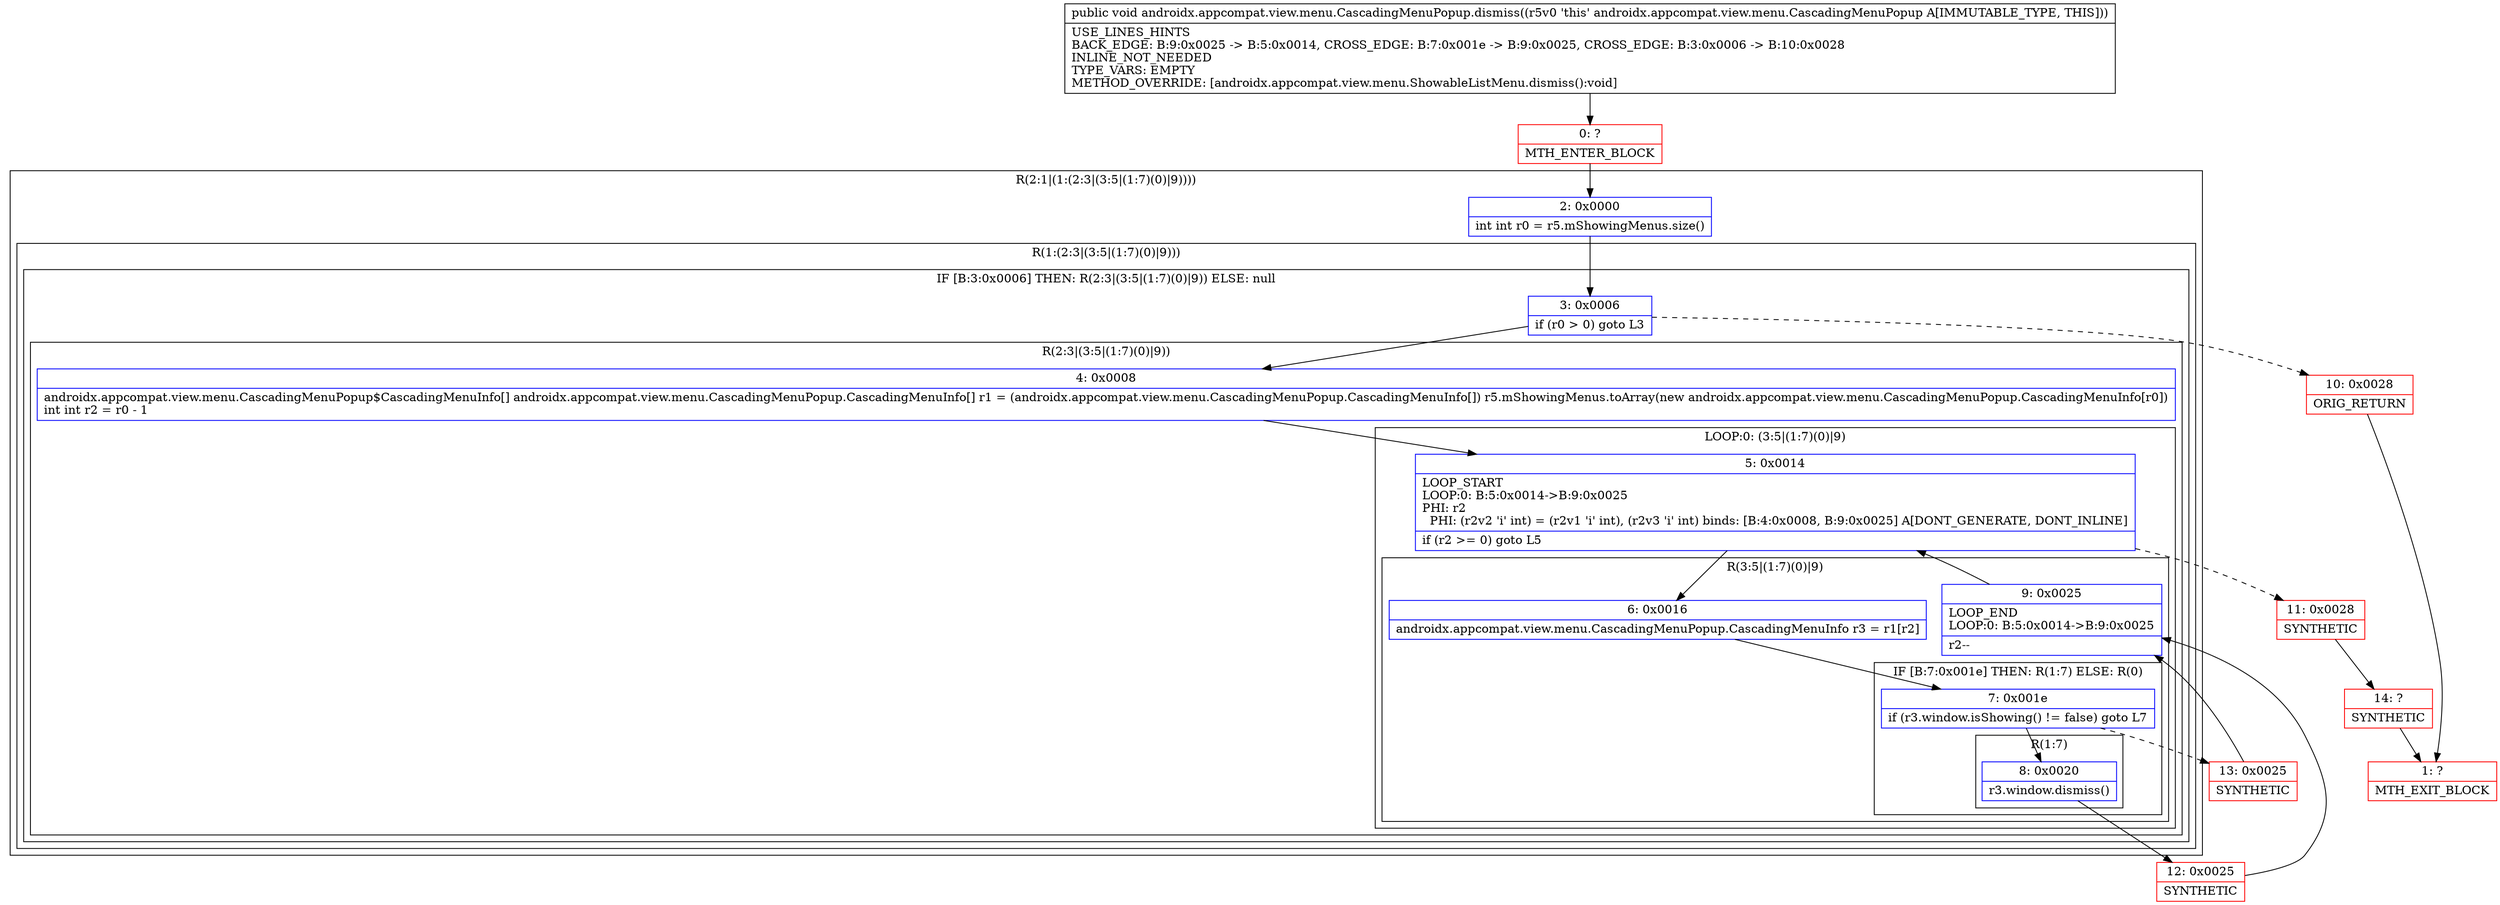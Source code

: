 digraph "CFG forandroidx.appcompat.view.menu.CascadingMenuPopup.dismiss()V" {
subgraph cluster_Region_589785854 {
label = "R(2:1|(1:(2:3|(3:5|(1:7)(0)|9))))";
node [shape=record,color=blue];
Node_2 [shape=record,label="{2\:\ 0x0000|int int r0 = r5.mShowingMenus.size()\l}"];
subgraph cluster_Region_2098674874 {
label = "R(1:(2:3|(3:5|(1:7)(0)|9)))";
node [shape=record,color=blue];
subgraph cluster_IfRegion_1490427347 {
label = "IF [B:3:0x0006] THEN: R(2:3|(3:5|(1:7)(0)|9)) ELSE: null";
node [shape=record,color=blue];
Node_3 [shape=record,label="{3\:\ 0x0006|if (r0 \> 0) goto L3\l}"];
subgraph cluster_Region_658294458 {
label = "R(2:3|(3:5|(1:7)(0)|9))";
node [shape=record,color=blue];
Node_4 [shape=record,label="{4\:\ 0x0008|androidx.appcompat.view.menu.CascadingMenuPopup$CascadingMenuInfo[] androidx.appcompat.view.menu.CascadingMenuPopup.CascadingMenuInfo[] r1 = (androidx.appcompat.view.menu.CascadingMenuPopup.CascadingMenuInfo[]) r5.mShowingMenus.toArray(new androidx.appcompat.view.menu.CascadingMenuPopup.CascadingMenuInfo[r0])\lint int r2 = r0 \- 1\l}"];
subgraph cluster_LoopRegion_692909854 {
label = "LOOP:0: (3:5|(1:7)(0)|9)";
node [shape=record,color=blue];
Node_5 [shape=record,label="{5\:\ 0x0014|LOOP_START\lLOOP:0: B:5:0x0014\-\>B:9:0x0025\lPHI: r2 \l  PHI: (r2v2 'i' int) = (r2v1 'i' int), (r2v3 'i' int) binds: [B:4:0x0008, B:9:0x0025] A[DONT_GENERATE, DONT_INLINE]\l|if (r2 \>= 0) goto L5\l}"];
subgraph cluster_Region_824445011 {
label = "R(3:5|(1:7)(0)|9)";
node [shape=record,color=blue];
Node_6 [shape=record,label="{6\:\ 0x0016|androidx.appcompat.view.menu.CascadingMenuPopup.CascadingMenuInfo r3 = r1[r2]\l}"];
subgraph cluster_IfRegion_1500816161 {
label = "IF [B:7:0x001e] THEN: R(1:7) ELSE: R(0)";
node [shape=record,color=blue];
Node_7 [shape=record,label="{7\:\ 0x001e|if (r3.window.isShowing() != false) goto L7\l}"];
subgraph cluster_Region_415016867 {
label = "R(1:7)";
node [shape=record,color=blue];
Node_8 [shape=record,label="{8\:\ 0x0020|r3.window.dismiss()\l}"];
}
subgraph cluster_Region_1503298923 {
label = "R(0)";
node [shape=record,color=blue];
}
}
Node_9 [shape=record,label="{9\:\ 0x0025|LOOP_END\lLOOP:0: B:5:0x0014\-\>B:9:0x0025\l|r2\-\-\l}"];
}
}
}
}
}
}
Node_0 [shape=record,color=red,label="{0\:\ ?|MTH_ENTER_BLOCK\l}"];
Node_12 [shape=record,color=red,label="{12\:\ 0x0025|SYNTHETIC\l}"];
Node_13 [shape=record,color=red,label="{13\:\ 0x0025|SYNTHETIC\l}"];
Node_11 [shape=record,color=red,label="{11\:\ 0x0028|SYNTHETIC\l}"];
Node_14 [shape=record,color=red,label="{14\:\ ?|SYNTHETIC\l}"];
Node_1 [shape=record,color=red,label="{1\:\ ?|MTH_EXIT_BLOCK\l}"];
Node_10 [shape=record,color=red,label="{10\:\ 0x0028|ORIG_RETURN\l}"];
MethodNode[shape=record,label="{public void androidx.appcompat.view.menu.CascadingMenuPopup.dismiss((r5v0 'this' androidx.appcompat.view.menu.CascadingMenuPopup A[IMMUTABLE_TYPE, THIS]))  | USE_LINES_HINTS\lBACK_EDGE: B:9:0x0025 \-\> B:5:0x0014, CROSS_EDGE: B:7:0x001e \-\> B:9:0x0025, CROSS_EDGE: B:3:0x0006 \-\> B:10:0x0028\lINLINE_NOT_NEEDED\lTYPE_VARS: EMPTY\lMETHOD_OVERRIDE: [androidx.appcompat.view.menu.ShowableListMenu.dismiss():void]\l}"];
MethodNode -> Node_0;Node_2 -> Node_3;
Node_3 -> Node_4;
Node_3 -> Node_10[style=dashed];
Node_4 -> Node_5;
Node_5 -> Node_6;
Node_5 -> Node_11[style=dashed];
Node_6 -> Node_7;
Node_7 -> Node_8;
Node_7 -> Node_13[style=dashed];
Node_8 -> Node_12;
Node_9 -> Node_5;
Node_0 -> Node_2;
Node_12 -> Node_9;
Node_13 -> Node_9;
Node_11 -> Node_14;
Node_14 -> Node_1;
Node_10 -> Node_1;
}

